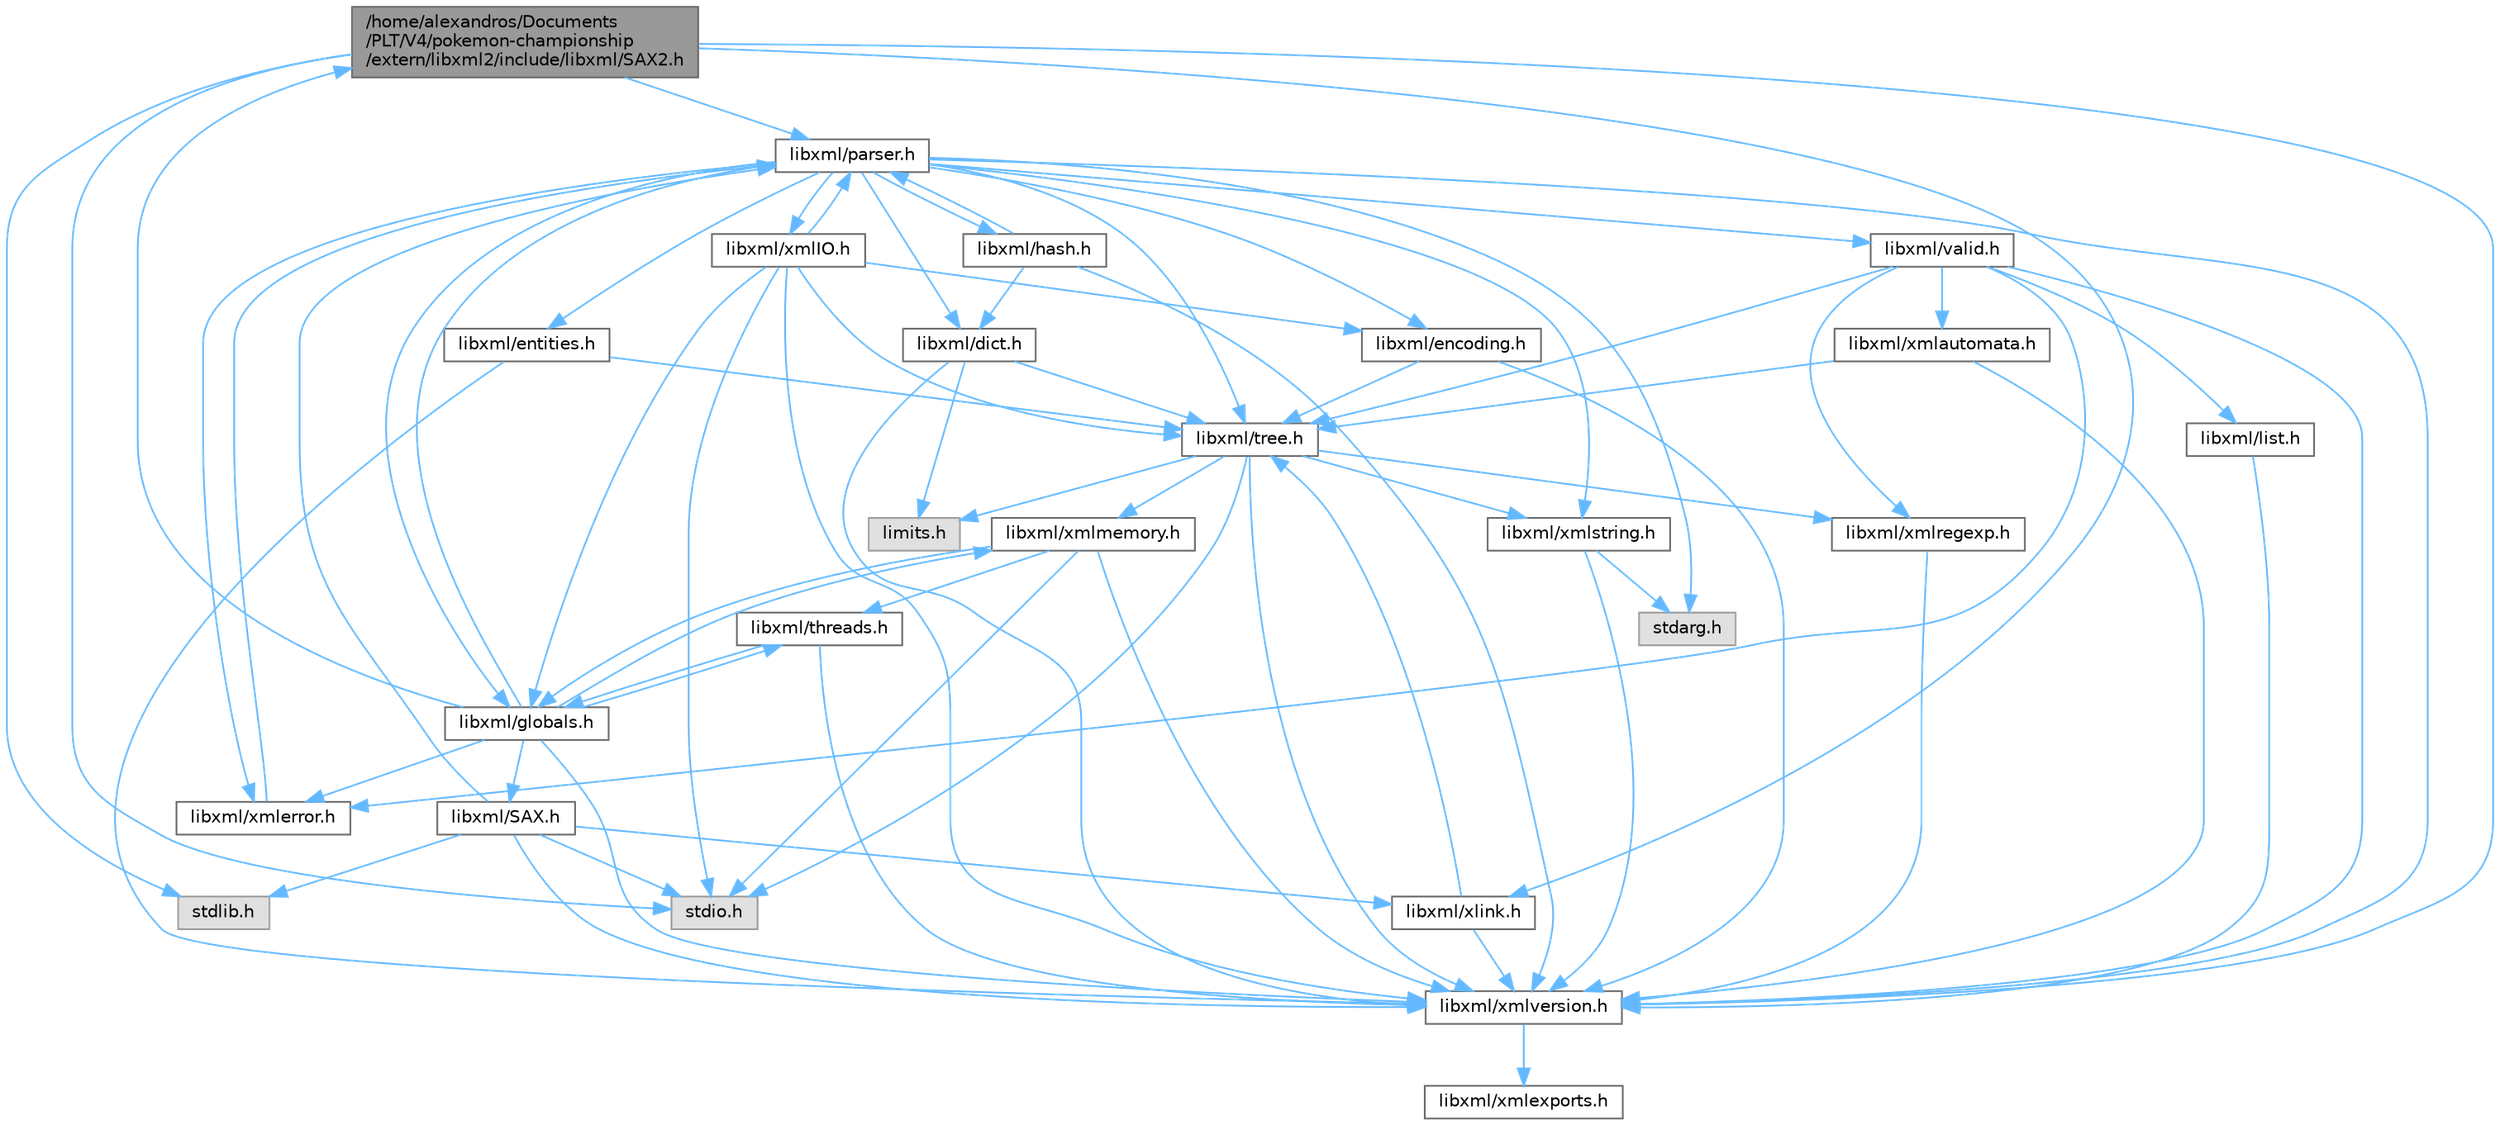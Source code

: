 digraph "/home/alexandros/Documents/PLT/V4/pokemon-championship/extern/libxml2/include/libxml/SAX2.h"
{
 // LATEX_PDF_SIZE
  bgcolor="transparent";
  edge [fontname=Helvetica,fontsize=10,labelfontname=Helvetica,labelfontsize=10];
  node [fontname=Helvetica,fontsize=10,shape=box,height=0.2,width=0.4];
  Node1 [label="/home/alexandros/Documents\l/PLT/V4/pokemon-championship\l/extern/libxml2/include/libxml/SAX2.h",height=0.2,width=0.4,color="gray40", fillcolor="grey60", style="filled", fontcolor="black",tooltip=" "];
  Node1 -> Node2 [color="steelblue1",style="solid"];
  Node2 [label="stdio.h",height=0.2,width=0.4,color="grey60", fillcolor="#E0E0E0", style="filled",tooltip=" "];
  Node1 -> Node3 [color="steelblue1",style="solid"];
  Node3 [label="stdlib.h",height=0.2,width=0.4,color="grey60", fillcolor="#E0E0E0", style="filled",tooltip=" "];
  Node1 -> Node4 [color="steelblue1",style="solid"];
  Node4 [label="libxml/xmlversion.h",height=0.2,width=0.4,color="grey40", fillcolor="white", style="filled",URL="$xmlversion_8h.html",tooltip=" "];
  Node4 -> Node5 [color="steelblue1",style="solid"];
  Node5 [label="libxml/xmlexports.h",height=0.2,width=0.4,color="grey40", fillcolor="white", style="filled",URL="$xmlexports_8h.html",tooltip=" "];
  Node1 -> Node6 [color="steelblue1",style="solid"];
  Node6 [label="libxml/parser.h",height=0.2,width=0.4,color="grey40", fillcolor="white", style="filled",URL="$parser_8h.html",tooltip=" "];
  Node6 -> Node7 [color="steelblue1",style="solid"];
  Node7 [label="stdarg.h",height=0.2,width=0.4,color="grey60", fillcolor="#E0E0E0", style="filled",tooltip=" "];
  Node6 -> Node4 [color="steelblue1",style="solid"];
  Node6 -> Node8 [color="steelblue1",style="solid"];
  Node8 [label="libxml/tree.h",height=0.2,width=0.4,color="grey40", fillcolor="white", style="filled",URL="$tree_8h.html",tooltip=" "];
  Node8 -> Node2 [color="steelblue1",style="solid"];
  Node8 -> Node9 [color="steelblue1",style="solid"];
  Node9 [label="limits.h",height=0.2,width=0.4,color="grey60", fillcolor="#E0E0E0", style="filled",tooltip=" "];
  Node8 -> Node4 [color="steelblue1",style="solid"];
  Node8 -> Node10 [color="steelblue1",style="solid"];
  Node10 [label="libxml/xmlstring.h",height=0.2,width=0.4,color="grey40", fillcolor="white", style="filled",URL="$xmlstring_8h.html",tooltip=" "];
  Node10 -> Node7 [color="steelblue1",style="solid"];
  Node10 -> Node4 [color="steelblue1",style="solid"];
  Node8 -> Node11 [color="steelblue1",style="solid"];
  Node11 [label="libxml/xmlregexp.h",height=0.2,width=0.4,color="grey40", fillcolor="white", style="filled",URL="$xmlregexp_8h.html",tooltip=" "];
  Node11 -> Node4 [color="steelblue1",style="solid"];
  Node8 -> Node12 [color="steelblue1",style="solid"];
  Node12 [label="libxml/xmlmemory.h",height=0.2,width=0.4,color="grey40", fillcolor="white", style="filled",URL="$xmlmemory_8h.html",tooltip=" "];
  Node12 -> Node2 [color="steelblue1",style="solid"];
  Node12 -> Node4 [color="steelblue1",style="solid"];
  Node12 -> Node13 [color="steelblue1",style="solid"];
  Node13 [label="libxml/threads.h",height=0.2,width=0.4,color="grey40", fillcolor="white", style="filled",URL="$threads_8h.html",tooltip=" "];
  Node13 -> Node4 [color="steelblue1",style="solid"];
  Node13 -> Node14 [color="steelblue1",style="solid"];
  Node14 [label="libxml/globals.h",height=0.2,width=0.4,color="grey40", fillcolor="white", style="filled",URL="$globals_8h.html",tooltip=" "];
  Node14 -> Node4 [color="steelblue1",style="solid"];
  Node14 -> Node6 [color="steelblue1",style="solid"];
  Node14 -> Node15 [color="steelblue1",style="solid"];
  Node15 [label="libxml/xmlerror.h",height=0.2,width=0.4,color="grey40", fillcolor="white", style="filled",URL="$xmlerror_8h.html",tooltip=" "];
  Node15 -> Node6 [color="steelblue1",style="solid"];
  Node14 -> Node16 [color="steelblue1",style="solid"];
  Node16 [label="libxml/SAX.h",height=0.2,width=0.4,color="grey40", fillcolor="white", style="filled",URL="$_s_a_x_8h.html",tooltip=" "];
  Node16 -> Node2 [color="steelblue1",style="solid"];
  Node16 -> Node3 [color="steelblue1",style="solid"];
  Node16 -> Node4 [color="steelblue1",style="solid"];
  Node16 -> Node6 [color="steelblue1",style="solid"];
  Node16 -> Node17 [color="steelblue1",style="solid"];
  Node17 [label="libxml/xlink.h",height=0.2,width=0.4,color="grey40", fillcolor="white", style="filled",URL="$xlink_8h.html",tooltip=" "];
  Node17 -> Node4 [color="steelblue1",style="solid"];
  Node17 -> Node8 [color="steelblue1",style="solid"];
  Node14 -> Node1 [color="steelblue1",style="solid"];
  Node14 -> Node12 [color="steelblue1",style="solid"];
  Node14 -> Node13 [color="steelblue1",style="solid"];
  Node12 -> Node14 [color="steelblue1",style="solid"];
  Node6 -> Node18 [color="steelblue1",style="solid"];
  Node18 [label="libxml/dict.h",height=0.2,width=0.4,color="grey40", fillcolor="white", style="filled",URL="$dict_8h.html",tooltip=" "];
  Node18 -> Node9 [color="steelblue1",style="solid"];
  Node18 -> Node4 [color="steelblue1",style="solid"];
  Node18 -> Node8 [color="steelblue1",style="solid"];
  Node6 -> Node19 [color="steelblue1",style="solid"];
  Node19 [label="libxml/hash.h",height=0.2,width=0.4,color="grey40", fillcolor="white", style="filled",URL="$hash_8h.html",tooltip=" "];
  Node19 -> Node4 [color="steelblue1",style="solid"];
  Node19 -> Node6 [color="steelblue1",style="solid"];
  Node19 -> Node18 [color="steelblue1",style="solid"];
  Node6 -> Node20 [color="steelblue1",style="solid"];
  Node20 [label="libxml/valid.h",height=0.2,width=0.4,color="grey40", fillcolor="white", style="filled",URL="$valid_8h.html",tooltip=" "];
  Node20 -> Node4 [color="steelblue1",style="solid"];
  Node20 -> Node15 [color="steelblue1",style="solid"];
  Node20 -> Node8 [color="steelblue1",style="solid"];
  Node20 -> Node21 [color="steelblue1",style="solid"];
  Node21 [label="libxml/list.h",height=0.2,width=0.4,color="grey40", fillcolor="white", style="filled",URL="$list_8h.html",tooltip=" "];
  Node21 -> Node4 [color="steelblue1",style="solid"];
  Node20 -> Node22 [color="steelblue1",style="solid"];
  Node22 [label="libxml/xmlautomata.h",height=0.2,width=0.4,color="grey40", fillcolor="white", style="filled",URL="$xmlautomata_8h.html",tooltip=" "];
  Node22 -> Node4 [color="steelblue1",style="solid"];
  Node22 -> Node8 [color="steelblue1",style="solid"];
  Node20 -> Node11 [color="steelblue1",style="solid"];
  Node6 -> Node23 [color="steelblue1",style="solid"];
  Node23 [label="libxml/entities.h",height=0.2,width=0.4,color="grey40", fillcolor="white", style="filled",URL="$entities_8h.html",tooltip=" "];
  Node23 -> Node4 [color="steelblue1",style="solid"];
  Node23 -> Node8 [color="steelblue1",style="solid"];
  Node6 -> Node15 [color="steelblue1",style="solid"];
  Node6 -> Node10 [color="steelblue1",style="solid"];
  Node6 -> Node24 [color="steelblue1",style="solid"];
  Node24 [label="libxml/encoding.h",height=0.2,width=0.4,color="grey40", fillcolor="white", style="filled",URL="$encoding_8h.html",tooltip=" "];
  Node24 -> Node4 [color="steelblue1",style="solid"];
  Node24 -> Node8 [color="steelblue1",style="solid"];
  Node6 -> Node25 [color="steelblue1",style="solid"];
  Node25 [label="libxml/xmlIO.h",height=0.2,width=0.4,color="grey40", fillcolor="white", style="filled",URL="$xml_i_o_8h.html",tooltip=" "];
  Node25 -> Node2 [color="steelblue1",style="solid"];
  Node25 -> Node4 [color="steelblue1",style="solid"];
  Node25 -> Node14 [color="steelblue1",style="solid"];
  Node25 -> Node8 [color="steelblue1",style="solid"];
  Node25 -> Node6 [color="steelblue1",style="solid"];
  Node25 -> Node24 [color="steelblue1",style="solid"];
  Node6 -> Node14 [color="steelblue1",style="solid"];
  Node1 -> Node17 [color="steelblue1",style="solid"];
}
